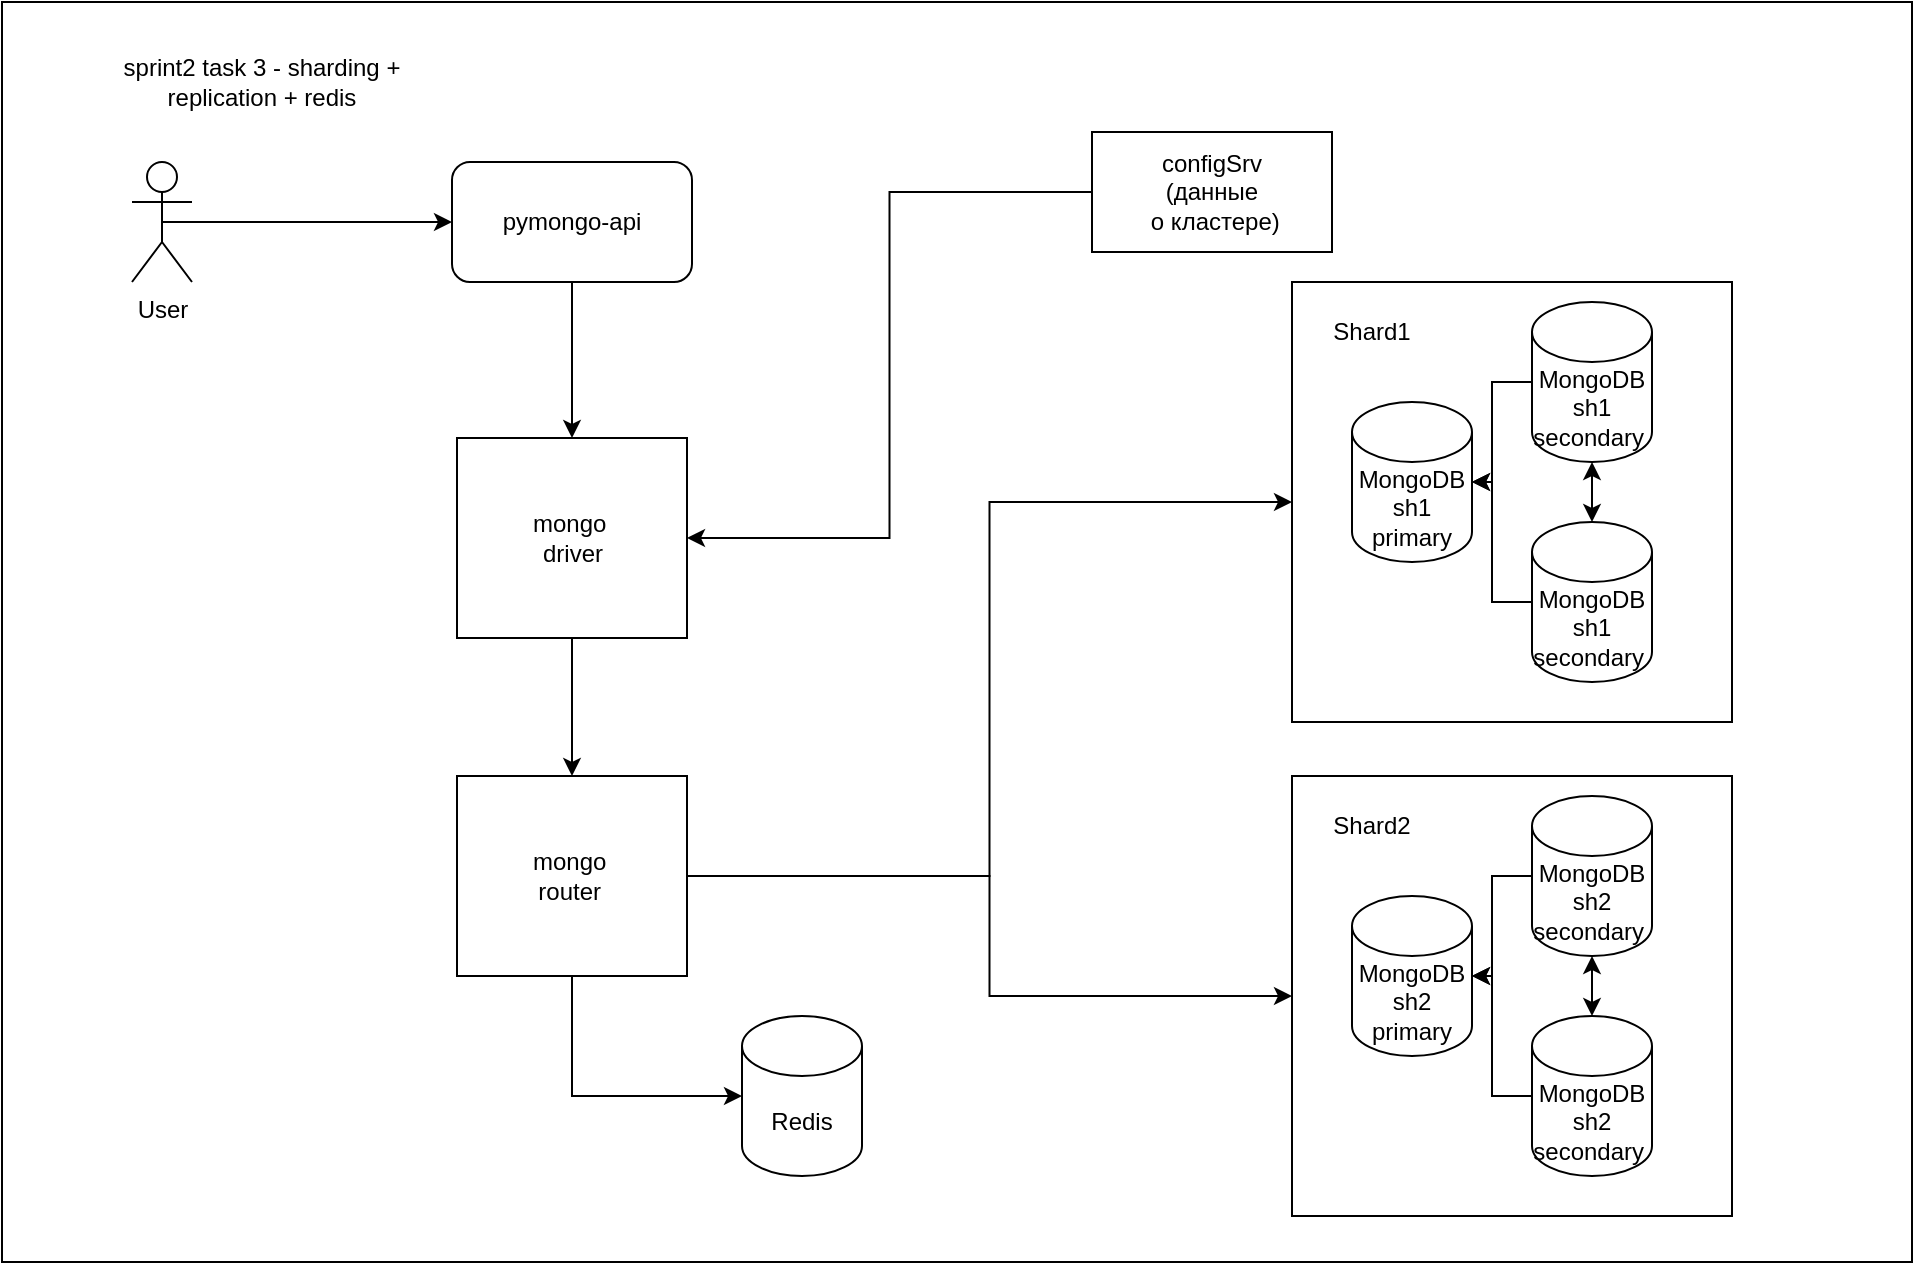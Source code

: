 <mxfile version="24.7.17">
  <diagram name="Page-1" id="-H_mtQnk-PTXWXPvYvuk">
    <mxGraphModel dx="1230" dy="721" grid="1" gridSize="10" guides="1" tooltips="1" connect="1" arrows="0" fold="1" page="1" pageScale="1" pageWidth="4681" pageHeight="3300" math="0" shadow="0">
      <root>
        <mxCell id="0" />
        <mxCell id="1" parent="0" />
        <mxCell id="fnRWYfsaQO0EPqaBbEek-45" value="" style="rounded=0;whiteSpace=wrap;html=1;align=left;" parent="1" vertex="1">
          <mxGeometry x="60" y="90" width="955" height="630" as="geometry" />
        </mxCell>
        <mxCell id="fnRWYfsaQO0EPqaBbEek-46" value="pymongo-api" style="rounded=1;whiteSpace=wrap;html=1;" parent="1" vertex="1">
          <mxGeometry x="285" y="170" width="120" height="60" as="geometry" />
        </mxCell>
        <mxCell id="fnRWYfsaQO0EPqaBbEek-47" style="edgeStyle=orthogonalEdgeStyle;rounded=0;orthogonalLoop=1;jettySize=auto;html=1;exitX=0.5;exitY=1;exitDx=0;exitDy=0;" parent="1" source="fnRWYfsaQO0EPqaBbEek-46" target="fnRWYfsaQO0EPqaBbEek-56" edge="1">
          <mxGeometry relative="1" as="geometry" />
        </mxCell>
        <mxCell id="fnRWYfsaQO0EPqaBbEek-48" value="" style="edgeStyle=orthogonalEdgeStyle;rounded=0;orthogonalLoop=1;jettySize=auto;html=1;entryX=0;entryY=0.5;entryDx=0;entryDy=0;" parent="1" source="fnRWYfsaQO0EPqaBbEek-49" target="fnRWYfsaQO0EPqaBbEek-58" edge="1">
          <mxGeometry relative="1" as="geometry">
            <mxPoint x="525" y="452" as="targetPoint" />
          </mxGeometry>
        </mxCell>
        <mxCell id="fnRWYfsaQO0EPqaBbEek-49" value="mongo&amp;nbsp;&lt;div&gt;&lt;span style=&quot;white-space-collapse: preserve;&quot; data-src-align=&quot;0:13&quot; class=&quot;EzKURWReUAB5oZgtQNkl&quot;&gt;router &lt;/span&gt;&lt;/div&gt;" style="rounded=0;whiteSpace=wrap;html=1;" parent="1" vertex="1">
          <mxGeometry x="287.5" y="477" width="115" height="100" as="geometry" />
        </mxCell>
        <mxCell id="fnRWYfsaQO0EPqaBbEek-50" style="edgeStyle=orthogonalEdgeStyle;rounded=0;orthogonalLoop=1;jettySize=auto;html=1;entryX=1;entryY=0.5;entryDx=0;entryDy=0;" parent="1" source="fnRWYfsaQO0EPqaBbEek-51" target="fnRWYfsaQO0EPqaBbEek-56" edge="1">
          <mxGeometry relative="1" as="geometry" />
        </mxCell>
        <mxCell id="fnRWYfsaQO0EPqaBbEek-51" value="configSrv&lt;div&gt;(&lt;font style=&quot;font-size: 12px;&quot;&gt;&lt;span style=&quot;text-wrap: nowrap; background-color: rgb(255, 255, 255);&quot;&gt;данные&lt;br&gt;&lt;/span&gt;&lt;span style=&quot;text-wrap: nowrap; background-color: initial;&quot;&gt;&amp;nbsp;о кластере&lt;/span&gt;&lt;/font&gt;)&lt;/div&gt;" style="rounded=0;whiteSpace=wrap;html=1;" parent="1" vertex="1">
          <mxGeometry x="605" y="155" width="120" height="60" as="geometry" />
        </mxCell>
        <mxCell id="fnRWYfsaQO0EPqaBbEek-52" style="edgeStyle=orthogonalEdgeStyle;rounded=0;orthogonalLoop=1;jettySize=auto;html=1;" parent="1" source="fnRWYfsaQO0EPqaBbEek-49" target="fnRWYfsaQO0EPqaBbEek-65" edge="1">
          <mxGeometry relative="1" as="geometry">
            <mxPoint x="526" y="587.5" as="targetPoint" />
          </mxGeometry>
        </mxCell>
        <mxCell id="fnRWYfsaQO0EPqaBbEek-53" value="sprint2 task 3 -&amp;nbsp;sharding + replication + redis" style="text;html=1;align=center;verticalAlign=middle;whiteSpace=wrap;rounded=0;" parent="1" vertex="1">
          <mxGeometry x="115" y="115" width="150" height="30" as="geometry" />
        </mxCell>
        <mxCell id="fnRWYfsaQO0EPqaBbEek-54" value="User" style="shape=umlActor;verticalLabelPosition=bottom;verticalAlign=top;html=1;outlineConnect=0;" parent="1" vertex="1">
          <mxGeometry x="125" y="170" width="30" height="60" as="geometry" />
        </mxCell>
        <mxCell id="fnRWYfsaQO0EPqaBbEek-55" style="edgeStyle=orthogonalEdgeStyle;rounded=0;orthogonalLoop=1;jettySize=auto;html=1;exitX=0.5;exitY=0.5;exitDx=0;exitDy=0;exitPerimeter=0;entryX=0;entryY=0.5;entryDx=0;entryDy=0;" parent="1" source="fnRWYfsaQO0EPqaBbEek-54" target="fnRWYfsaQO0EPqaBbEek-46" edge="1">
          <mxGeometry relative="1" as="geometry">
            <mxPoint x="160" y="-80" as="sourcePoint" />
            <mxPoint x="335" y="-80" as="targetPoint" />
          </mxGeometry>
        </mxCell>
        <mxCell id="fnRWYfsaQO0EPqaBbEek-56" value="mongo&amp;nbsp;&lt;div&gt;&lt;span style=&quot;white-space-collapse: preserve;&quot; data-src-align=&quot;0:13&quot; class=&quot;EzKURWReUAB5oZgtQNkl&quot;&gt;driver&lt;/span&gt;&lt;/div&gt;" style="rounded=0;whiteSpace=wrap;html=1;" parent="1" vertex="1">
          <mxGeometry x="287.5" y="308" width="115" height="100" as="geometry" />
        </mxCell>
        <mxCell id="fnRWYfsaQO0EPqaBbEek-57" style="edgeStyle=orthogonalEdgeStyle;rounded=0;orthogonalLoop=1;jettySize=auto;html=1;exitX=0.5;exitY=1;exitDx=0;exitDy=0;entryX=0.5;entryY=0;entryDx=0;entryDy=0;" parent="1" source="fnRWYfsaQO0EPqaBbEek-56" target="fnRWYfsaQO0EPqaBbEek-49" edge="1">
          <mxGeometry relative="1" as="geometry">
            <mxPoint x="355" y="240" as="sourcePoint" />
            <mxPoint x="355" y="300" as="targetPoint" />
          </mxGeometry>
        </mxCell>
        <mxCell id="fnRWYfsaQO0EPqaBbEek-58" value="" style="whiteSpace=wrap;html=1;aspect=fixed;" parent="1" vertex="1">
          <mxGeometry x="705" y="230" width="220" height="220" as="geometry" />
        </mxCell>
        <mxCell id="fnRWYfsaQO0EPqaBbEek-59" value="MongoDB&lt;br&gt;sh1 primary" style="shape=cylinder3;whiteSpace=wrap;html=1;boundedLbl=1;backgroundOutline=1;size=15;" parent="1" vertex="1">
          <mxGeometry x="735" y="290" width="60" height="80" as="geometry" />
        </mxCell>
        <mxCell id="fnRWYfsaQO0EPqaBbEek-60" style="edgeStyle=orthogonalEdgeStyle;rounded=0;orthogonalLoop=1;jettySize=auto;html=1;exitX=0;exitY=0.5;exitDx=0;exitDy=0;exitPerimeter=0;" parent="1" source="fnRWYfsaQO0EPqaBbEek-61" target="fnRWYfsaQO0EPqaBbEek-59" edge="1">
          <mxGeometry relative="1" as="geometry" />
        </mxCell>
        <mxCell id="fnRWYfsaQO0EPqaBbEek-61" value="MongoDB&lt;div&gt;sh1&lt;br&gt;secondary&amp;nbsp;&lt;/div&gt;" style="shape=cylinder3;whiteSpace=wrap;html=1;boundedLbl=1;backgroundOutline=1;size=15;" parent="1" vertex="1">
          <mxGeometry x="825" y="240" width="60" height="80" as="geometry" />
        </mxCell>
        <mxCell id="fnRWYfsaQO0EPqaBbEek-62" style="edgeStyle=orthogonalEdgeStyle;rounded=0;orthogonalLoop=1;jettySize=auto;html=1;exitX=0;exitY=0.5;exitDx=0;exitDy=0;exitPerimeter=0;" parent="1" source="fnRWYfsaQO0EPqaBbEek-63" target="fnRWYfsaQO0EPqaBbEek-59" edge="1">
          <mxGeometry relative="1" as="geometry" />
        </mxCell>
        <mxCell id="fnRWYfsaQO0EPqaBbEek-63" value="MongoDB&lt;div&gt;sh1&lt;br&gt;secondary&amp;nbsp;&lt;/div&gt;" style="shape=cylinder3;whiteSpace=wrap;html=1;boundedLbl=1;backgroundOutline=1;size=15;" parent="1" vertex="1">
          <mxGeometry x="825" y="350" width="60" height="80" as="geometry" />
        </mxCell>
        <mxCell id="fnRWYfsaQO0EPqaBbEek-64" value="Shard1" style="text;html=1;align=center;verticalAlign=middle;whiteSpace=wrap;rounded=0;" parent="1" vertex="1">
          <mxGeometry x="715" y="240" width="60" height="30" as="geometry" />
        </mxCell>
        <mxCell id="fnRWYfsaQO0EPqaBbEek-65" value="" style="whiteSpace=wrap;html=1;aspect=fixed;" parent="1" vertex="1">
          <mxGeometry x="705" y="477" width="220" height="220" as="geometry" />
        </mxCell>
        <mxCell id="fnRWYfsaQO0EPqaBbEek-66" value="MongoDB&lt;div&gt;sh2&lt;br&gt;primary&lt;/div&gt;" style="shape=cylinder3;whiteSpace=wrap;html=1;boundedLbl=1;backgroundOutline=1;size=15;" parent="1" vertex="1">
          <mxGeometry x="735" y="537" width="60" height="80" as="geometry" />
        </mxCell>
        <mxCell id="fnRWYfsaQO0EPqaBbEek-67" style="edgeStyle=orthogonalEdgeStyle;rounded=0;orthogonalLoop=1;jettySize=auto;html=1;exitX=0;exitY=0.5;exitDx=0;exitDy=0;exitPerimeter=0;" parent="1" source="fnRWYfsaQO0EPqaBbEek-69" target="fnRWYfsaQO0EPqaBbEek-66" edge="1">
          <mxGeometry relative="1" as="geometry" />
        </mxCell>
        <mxCell id="fnRWYfsaQO0EPqaBbEek-68" style="edgeStyle=orthogonalEdgeStyle;rounded=0;orthogonalLoop=1;jettySize=auto;html=1;exitX=0.5;exitY=1;exitDx=0;exitDy=0;exitPerimeter=0;startArrow=classic;startFill=1;" parent="1" source="fnRWYfsaQO0EPqaBbEek-69" target="fnRWYfsaQO0EPqaBbEek-70" edge="1">
          <mxGeometry relative="1" as="geometry" />
        </mxCell>
        <mxCell id="fnRWYfsaQO0EPqaBbEek-69" value="MongoDB&lt;div&gt;sh2&lt;br&gt;secondary&amp;nbsp;&lt;/div&gt;" style="shape=cylinder3;whiteSpace=wrap;html=1;boundedLbl=1;backgroundOutline=1;size=15;" parent="1" vertex="1">
          <mxGeometry x="825" y="487" width="60" height="80" as="geometry" />
        </mxCell>
        <mxCell id="fnRWYfsaQO0EPqaBbEek-70" value="MongoDB&lt;div&gt;sh2&lt;br&gt;secondary&amp;nbsp;&lt;/div&gt;" style="shape=cylinder3;whiteSpace=wrap;html=1;boundedLbl=1;backgroundOutline=1;size=15;" parent="1" vertex="1">
          <mxGeometry x="825" y="597" width="60" height="80" as="geometry" />
        </mxCell>
        <mxCell id="fnRWYfsaQO0EPqaBbEek-71" value="Shard2" style="text;html=1;align=center;verticalAlign=middle;whiteSpace=wrap;rounded=0;" parent="1" vertex="1">
          <mxGeometry x="715" y="487" width="60" height="30" as="geometry" />
        </mxCell>
        <mxCell id="fnRWYfsaQO0EPqaBbEek-72" style="edgeStyle=orthogonalEdgeStyle;rounded=0;orthogonalLoop=1;jettySize=auto;html=1;exitX=0.5;exitY=0;exitDx=0;exitDy=0;exitPerimeter=0;entryX=0.5;entryY=1;entryDx=0;entryDy=0;entryPerimeter=0;startArrow=classic;startFill=1;" parent="1" source="fnRWYfsaQO0EPqaBbEek-63" target="fnRWYfsaQO0EPqaBbEek-61" edge="1">
          <mxGeometry relative="1" as="geometry" />
        </mxCell>
        <mxCell id="fnRWYfsaQO0EPqaBbEek-73" style="edgeStyle=orthogonalEdgeStyle;rounded=0;orthogonalLoop=1;jettySize=auto;html=1;exitX=0;exitY=0.5;exitDx=0;exitDy=0;exitPerimeter=0;entryX=1;entryY=0.5;entryDx=0;entryDy=0;entryPerimeter=0;" parent="1" source="fnRWYfsaQO0EPqaBbEek-70" target="fnRWYfsaQO0EPqaBbEek-66" edge="1">
          <mxGeometry relative="1" as="geometry" />
        </mxCell>
        <mxCell id="fnRWYfsaQO0EPqaBbEek-74" value="Redis" style="shape=cylinder3;whiteSpace=wrap;html=1;boundedLbl=1;backgroundOutline=1;size=15;" parent="1" vertex="1">
          <mxGeometry x="430" y="597" width="60" height="80" as="geometry" />
        </mxCell>
        <mxCell id="fnRWYfsaQO0EPqaBbEek-75" style="edgeStyle=orthogonalEdgeStyle;rounded=0;orthogonalLoop=1;jettySize=auto;html=1;exitX=0.5;exitY=1;exitDx=0;exitDy=0;entryX=0;entryY=0.5;entryDx=0;entryDy=0;entryPerimeter=0;" parent="1" source="fnRWYfsaQO0EPqaBbEek-49" target="fnRWYfsaQO0EPqaBbEek-74" edge="1">
          <mxGeometry relative="1" as="geometry" />
        </mxCell>
      </root>
    </mxGraphModel>
  </diagram>
</mxfile>
